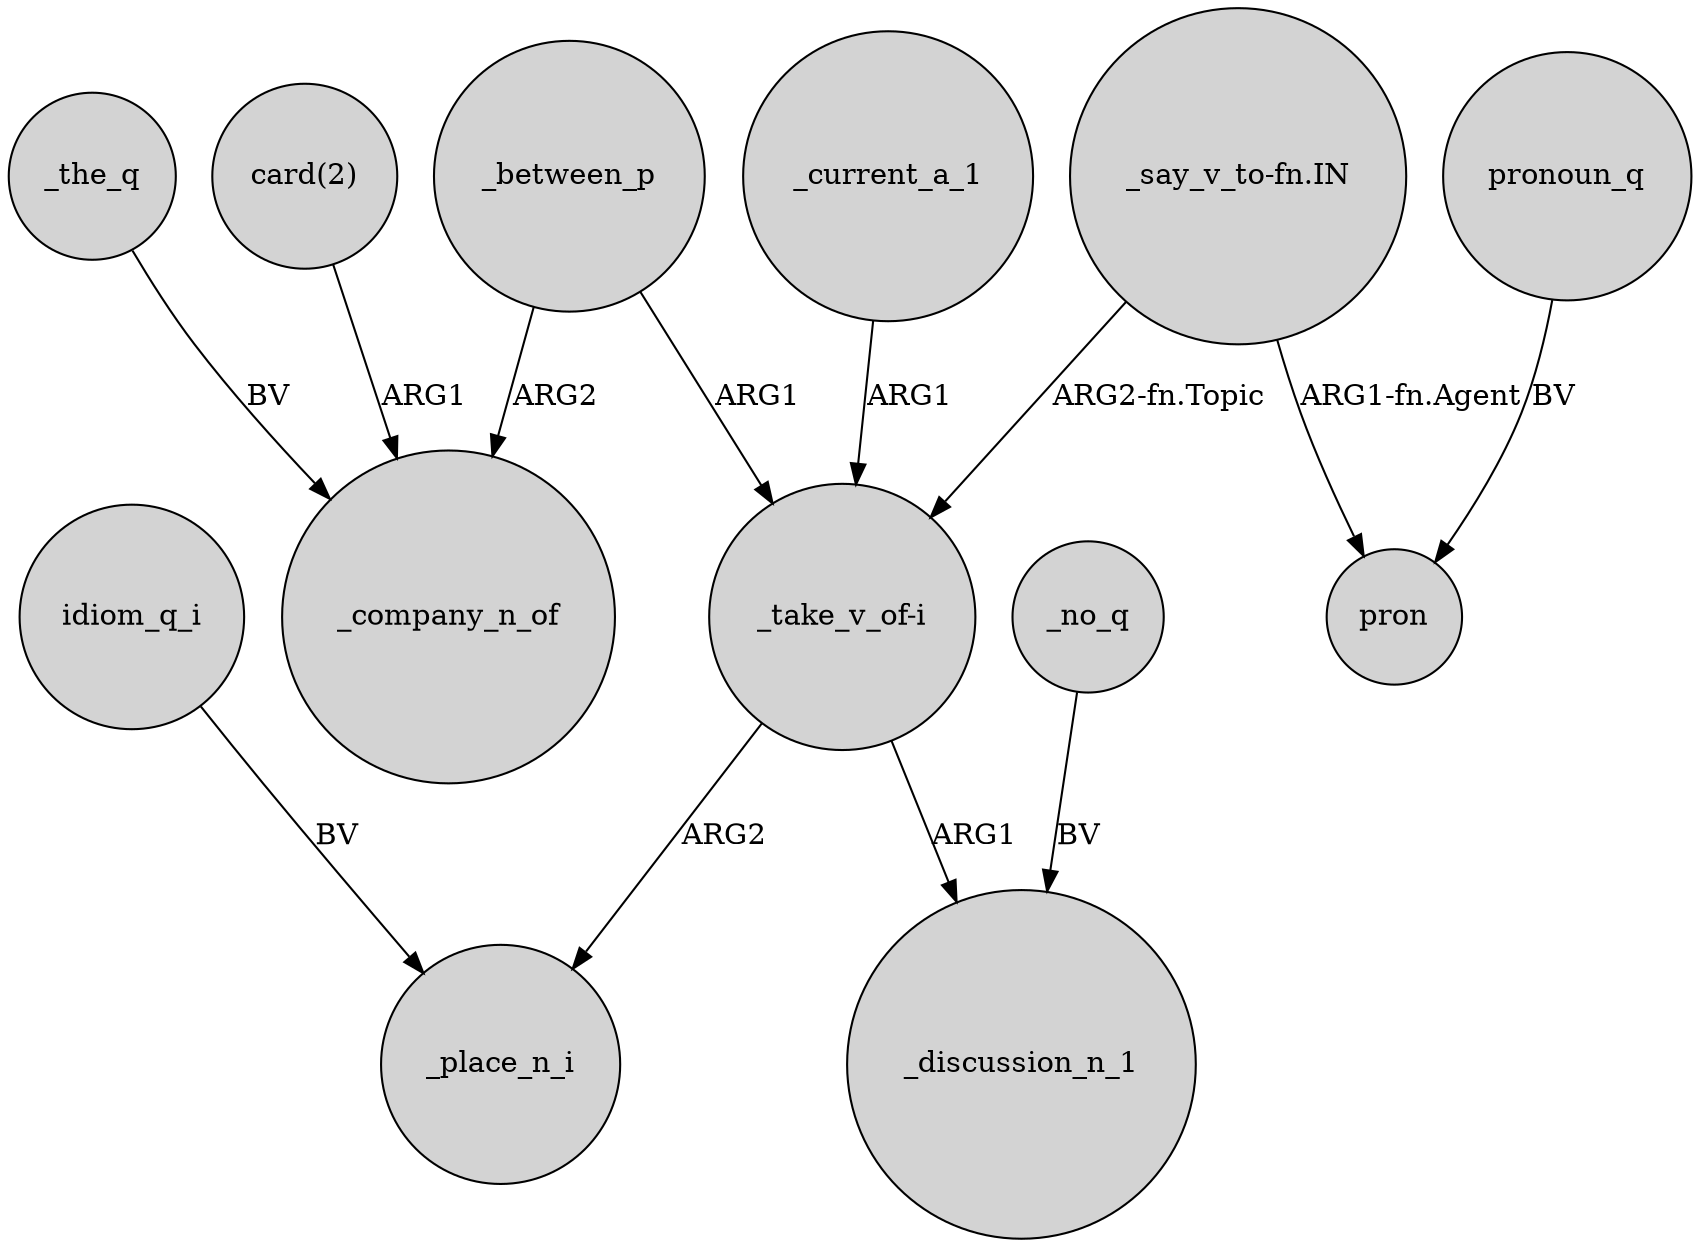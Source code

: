 digraph {
	node [shape=circle style=filled]
	"_say_v_to-fn.IN" -> "_take_v_of-i" [label="ARG2-fn.Topic"]
	"_take_v_of-i" -> _place_n_i [label=ARG2]
	idiom_q_i -> _place_n_i [label=BV]
	"_take_v_of-i" -> _discussion_n_1 [label=ARG1]
	"card(2)" -> _company_n_of [label=ARG1]
	_between_p -> _company_n_of [label=ARG2]
	_the_q -> _company_n_of [label=BV]
	_no_q -> _discussion_n_1 [label=BV]
	_between_p -> "_take_v_of-i" [label=ARG1]
	_current_a_1 -> "_take_v_of-i" [label=ARG1]
	"_say_v_to-fn.IN" -> pron [label="ARG1-fn.Agent"]
	pronoun_q -> pron [label=BV]
}
